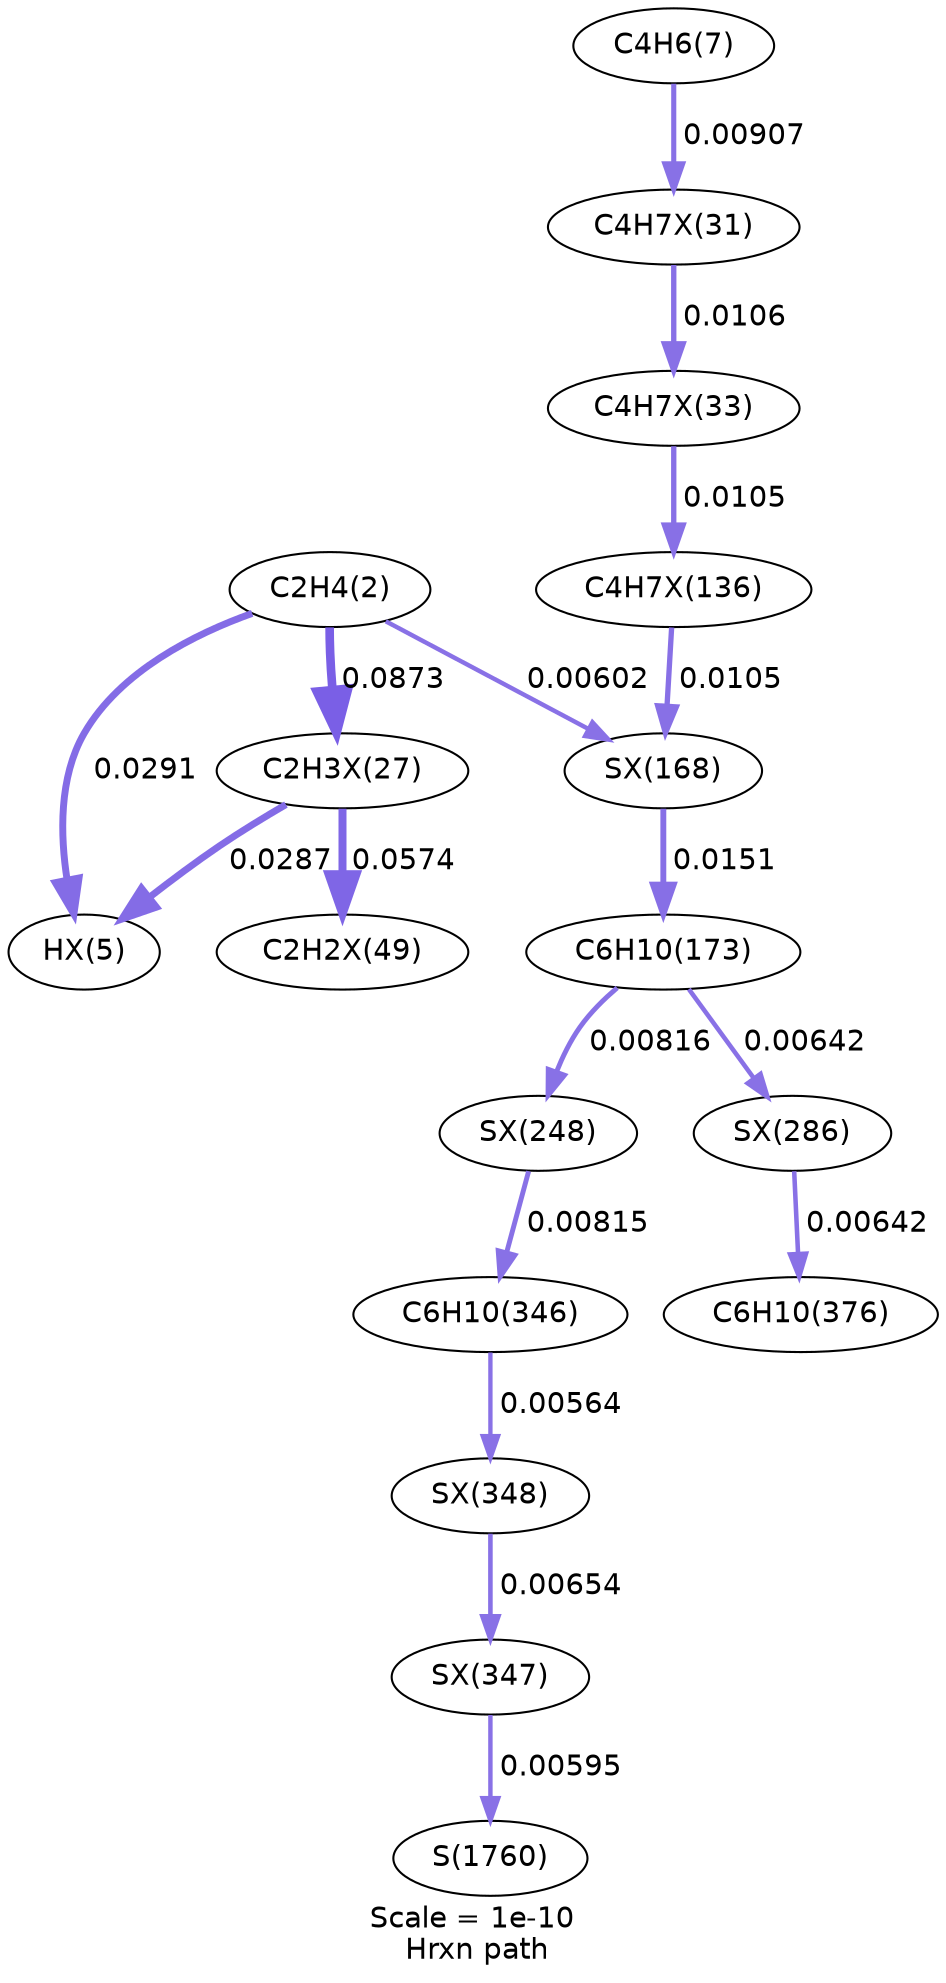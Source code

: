 digraph reaction_paths {
center=1;
s5 -> s19[fontname="Helvetica", style="setlinewidth(3.33)", arrowsize=1.66, color="0.7, 0.529, 0.9"
, label=" 0.0291"];
s5 -> s20[fontname="Helvetica", style="setlinewidth(4.16)", arrowsize=2.08, color="0.7, 0.587, 0.9"
, label=" 0.0873"];
s5 -> s34[fontname="Helvetica", style="setlinewidth(2.14)", arrowsize=1.07, color="0.7, 0.506, 0.9"
, label=" 0.00602"];
s20 -> s19[fontname="Helvetica", style="setlinewidth(3.32)", arrowsize=1.66, color="0.7, 0.529, 0.9"
, label=" 0.0287"];
s20 -> s28[fontname="Helvetica", style="setlinewidth(3.84)", arrowsize=1.92, color="0.7, 0.557, 0.9"
, label=" 0.0574"];
s8 -> s22[fontname="Helvetica", style="setlinewidth(2.45)", arrowsize=1.22, color="0.7, 0.509, 0.9"
, label=" 0.00907"];
s22 -> s24[fontname="Helvetica", style="setlinewidth(2.57)", arrowsize=1.28, color="0.7, 0.511, 0.9"
, label=" 0.0106"];
s24 -> s32[fontname="Helvetica", style="setlinewidth(2.56)", arrowsize=1.28, color="0.7, 0.511, 0.9"
, label=" 0.0105"];
s32 -> s34[fontname="Helvetica", style="setlinewidth(2.56)", arrowsize=1.28, color="0.7, 0.511, 0.9"
, label=" 0.0105"];
s34 -> s12[fontname="Helvetica", style="setlinewidth(2.83)", arrowsize=1.42, color="0.7, 0.515, 0.9"
, label=" 0.0151"];
s12 -> s36[fontname="Helvetica", style="setlinewidth(2.37)", arrowsize=1.18, color="0.7, 0.508, 0.9"
, label=" 0.00816"];
s12 -> s37[fontname="Helvetica", style="setlinewidth(2.19)", arrowsize=1.09, color="0.7, 0.506, 0.9"
, label=" 0.00642"];
s36 -> s13[fontname="Helvetica", style="setlinewidth(2.37)", arrowsize=1.18, color="0.7, 0.508, 0.9"
, label=" 0.00815"];
s13 -> s40[fontname="Helvetica", style="setlinewidth(2.09)", arrowsize=1.05, color="0.7, 0.506, 0.9"
, label=" 0.00564"];
s37 -> s14[fontname="Helvetica", style="setlinewidth(2.19)", arrowsize=1.09, color="0.7, 0.506, 0.9"
, label=" 0.00642"];
s40 -> s39[fontname="Helvetica", style="setlinewidth(2.2)", arrowsize=1.1, color="0.7, 0.507, 0.9"
, label=" 0.00654"];
s39 -> s17[fontname="Helvetica", style="setlinewidth(2.13)", arrowsize=1.07, color="0.7, 0.506, 0.9"
, label=" 0.00595"];
s5 [ fontname="Helvetica", label="C2H4(2)"];
s8 [ fontname="Helvetica", label="C4H6(7)"];
s12 [ fontname="Helvetica", label="C6H10(173)"];
s13 [ fontname="Helvetica", label="C6H10(346)"];
s14 [ fontname="Helvetica", label="C6H10(376)"];
s17 [ fontname="Helvetica", label="S(1760)"];
s19 [ fontname="Helvetica", label="HX(5)"];
s20 [ fontname="Helvetica", label="C2H3X(27)"];
s22 [ fontname="Helvetica", label="C4H7X(31)"];
s24 [ fontname="Helvetica", label="C4H7X(33)"];
s28 [ fontname="Helvetica", label="C2H2X(49)"];
s32 [ fontname="Helvetica", label="C4H7X(136)"];
s34 [ fontname="Helvetica", label="SX(168)"];
s36 [ fontname="Helvetica", label="SX(248)"];
s37 [ fontname="Helvetica", label="SX(286)"];
s39 [ fontname="Helvetica", label="SX(347)"];
s40 [ fontname="Helvetica", label="SX(348)"];
 label = "Scale = 1e-10\l Hrxn path";
 fontname = "Helvetica";
}
